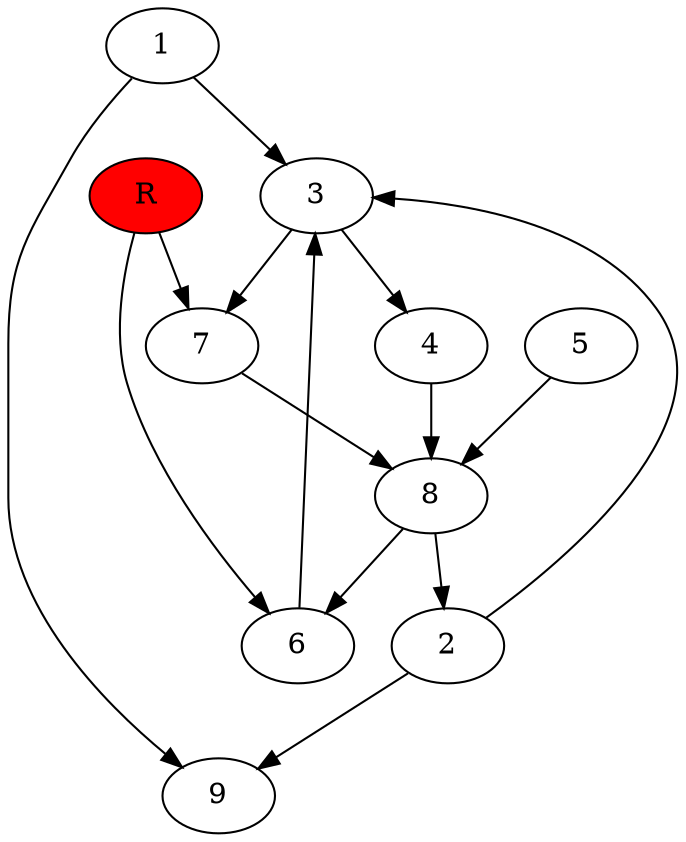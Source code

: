 digraph prb8849 {
	1
	2
	3
	4
	5
	6
	7
	8
	R [fillcolor="#ff0000" style=filled]
	1 -> 3
	1 -> 9
	2 -> 3
	2 -> 9
	3 -> 4
	3 -> 7
	4 -> 8
	5 -> 8
	6 -> 3
	7 -> 8
	8 -> 2
	8 -> 6
	R -> 6
	R -> 7
}
